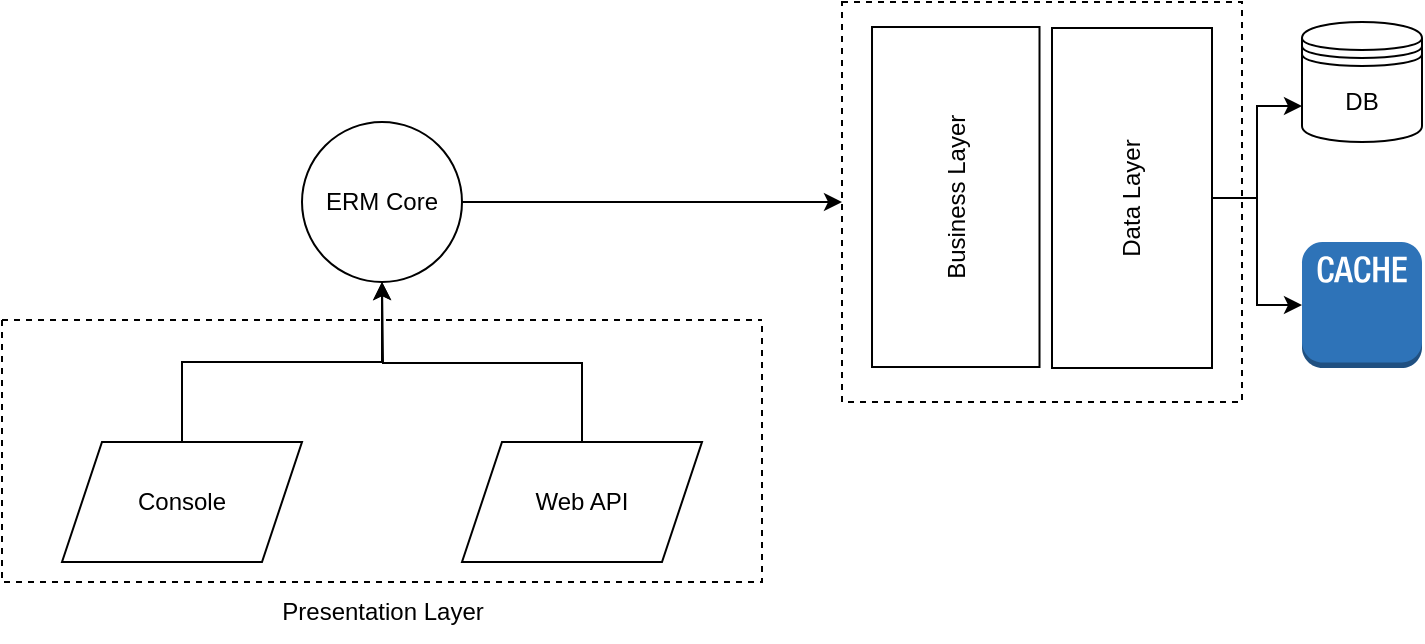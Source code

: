 <mxfile version="23.1.5" type="device">
  <diagram name="Страница — 1" id="siJw9aggq0QPdRIwYgDY">
    <mxGraphModel dx="913" dy="547" grid="1" gridSize="10" guides="1" tooltips="1" connect="1" arrows="1" fold="1" page="1" pageScale="1" pageWidth="827" pageHeight="1169" math="0" shadow="0">
      <root>
        <mxCell id="0" />
        <mxCell id="1" parent="0" />
        <mxCell id="kDoOsm2Tcn4y865oOSvM-8" style="edgeStyle=orthogonalEdgeStyle;rounded=0;orthogonalLoop=1;jettySize=auto;html=1;exitX=0.5;exitY=0;exitDx=0;exitDy=0;entryX=0.5;entryY=1;entryDx=0;entryDy=0;" edge="1" parent="1" source="kDoOsm2Tcn4y865oOSvM-1" target="kDoOsm2Tcn4y865oOSvM-3">
          <mxGeometry relative="1" as="geometry" />
        </mxCell>
        <mxCell id="kDoOsm2Tcn4y865oOSvM-1" value="Console" style="shape=parallelogram;perimeter=parallelogramPerimeter;whiteSpace=wrap;html=1;fixedSize=1;" vertex="1" parent="1">
          <mxGeometry x="100" y="1030" width="120" height="60" as="geometry" />
        </mxCell>
        <mxCell id="kDoOsm2Tcn4y865oOSvM-9" style="edgeStyle=orthogonalEdgeStyle;rounded=0;orthogonalLoop=1;jettySize=auto;html=1;exitX=0.5;exitY=0;exitDx=0;exitDy=0;" edge="1" parent="1" source="kDoOsm2Tcn4y865oOSvM-2">
          <mxGeometry relative="1" as="geometry">
            <mxPoint x="260" y="950" as="targetPoint" />
          </mxGeometry>
        </mxCell>
        <mxCell id="kDoOsm2Tcn4y865oOSvM-2" value="Web API" style="shape=parallelogram;perimeter=parallelogramPerimeter;whiteSpace=wrap;html=1;fixedSize=1;" vertex="1" parent="1">
          <mxGeometry x="300" y="1030" width="120" height="60" as="geometry" />
        </mxCell>
        <mxCell id="kDoOsm2Tcn4y865oOSvM-11" style="edgeStyle=orthogonalEdgeStyle;rounded=0;orthogonalLoop=1;jettySize=auto;html=1;exitX=1;exitY=0.5;exitDx=0;exitDy=0;entryX=0;entryY=0.5;entryDx=0;entryDy=0;" edge="1" parent="1" source="kDoOsm2Tcn4y865oOSvM-3" target="kDoOsm2Tcn4y865oOSvM-10">
          <mxGeometry relative="1" as="geometry" />
        </mxCell>
        <mxCell id="kDoOsm2Tcn4y865oOSvM-3" value="ERM Core" style="ellipse;whiteSpace=wrap;html=1;aspect=fixed;" vertex="1" parent="1">
          <mxGeometry x="220" y="870" width="80" height="80" as="geometry" />
        </mxCell>
        <mxCell id="kDoOsm2Tcn4y865oOSvM-10" value="" style="whiteSpace=wrap;html=1;aspect=fixed;dashed=1;fillColor=default;" vertex="1" parent="1">
          <mxGeometry x="490" y="810" width="200" height="200" as="geometry" />
        </mxCell>
        <mxCell id="kDoOsm2Tcn4y865oOSvM-16" value="&lt;div style=&quot;&quot;&gt;Business Layer&lt;/div&gt;" style="whiteSpace=wrap;html=1;align=center;rotation=-90;" vertex="1" parent="1">
          <mxGeometry x="461.88" y="865.63" width="170" height="83.75" as="geometry" />
        </mxCell>
        <mxCell id="kDoOsm2Tcn4y865oOSvM-22" style="edgeStyle=orthogonalEdgeStyle;rounded=0;orthogonalLoop=1;jettySize=auto;html=1;exitX=0.5;exitY=1;exitDx=0;exitDy=0;entryX=0;entryY=0.7;entryDx=0;entryDy=0;" edge="1" parent="1" source="kDoOsm2Tcn4y865oOSvM-17" target="kDoOsm2Tcn4y865oOSvM-20">
          <mxGeometry relative="1" as="geometry" />
        </mxCell>
        <mxCell id="kDoOsm2Tcn4y865oOSvM-17" value="Data Layer" style="whiteSpace=wrap;html=1;align=center;rotation=-90;" vertex="1" parent="1">
          <mxGeometry x="550" y="868" width="170" height="80" as="geometry" />
        </mxCell>
        <mxCell id="kDoOsm2Tcn4y865oOSvM-18" value="" style="swimlane;startSize=0;dashed=1;" vertex="1" parent="1">
          <mxGeometry x="70" y="969" width="380" height="131" as="geometry" />
        </mxCell>
        <mxCell id="kDoOsm2Tcn4y865oOSvM-19" value="Presentation Layer" style="text;html=1;align=center;verticalAlign=middle;resizable=0;points=[];autosize=1;strokeColor=none;fillColor=none;" vertex="1" parent="1">
          <mxGeometry x="200" y="1100" width="120" height="30" as="geometry" />
        </mxCell>
        <mxCell id="kDoOsm2Tcn4y865oOSvM-20" value="DB" style="shape=datastore;whiteSpace=wrap;html=1;" vertex="1" parent="1">
          <mxGeometry x="720" y="820" width="60" height="60" as="geometry" />
        </mxCell>
        <mxCell id="kDoOsm2Tcn4y865oOSvM-21" value="" style="outlineConnect=0;dashed=0;verticalLabelPosition=bottom;verticalAlign=top;align=center;html=1;shape=mxgraph.aws3.cache_node;fillColor=#2E73B8;gradientColor=none;" vertex="1" parent="1">
          <mxGeometry x="720" y="930" width="60" height="63" as="geometry" />
        </mxCell>
        <mxCell id="kDoOsm2Tcn4y865oOSvM-23" style="edgeStyle=orthogonalEdgeStyle;rounded=0;orthogonalLoop=1;jettySize=auto;html=1;exitX=0.5;exitY=1;exitDx=0;exitDy=0;entryX=0;entryY=0.5;entryDx=0;entryDy=0;entryPerimeter=0;" edge="1" parent="1" source="kDoOsm2Tcn4y865oOSvM-17" target="kDoOsm2Tcn4y865oOSvM-21">
          <mxGeometry relative="1" as="geometry" />
        </mxCell>
      </root>
    </mxGraphModel>
  </diagram>
</mxfile>

